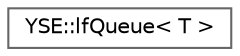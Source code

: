 digraph "Graphical Class Hierarchy"
{
 // LATEX_PDF_SIZE
  bgcolor="transparent";
  edge [fontname=Helvetica,fontsize=10,labelfontname=Helvetica,labelfontsize=10];
  node [fontname=Helvetica,fontsize=10,shape=box,height=0.2,width=0.4];
  rankdir="LR";
  Node0 [id="Node000000",label="YSE::lfQueue\< T \>",height=0.2,width=0.4,color="grey40", fillcolor="white", style="filled",URL="$class_y_s_e_1_1lf_queue.html",tooltip=" "];
}
